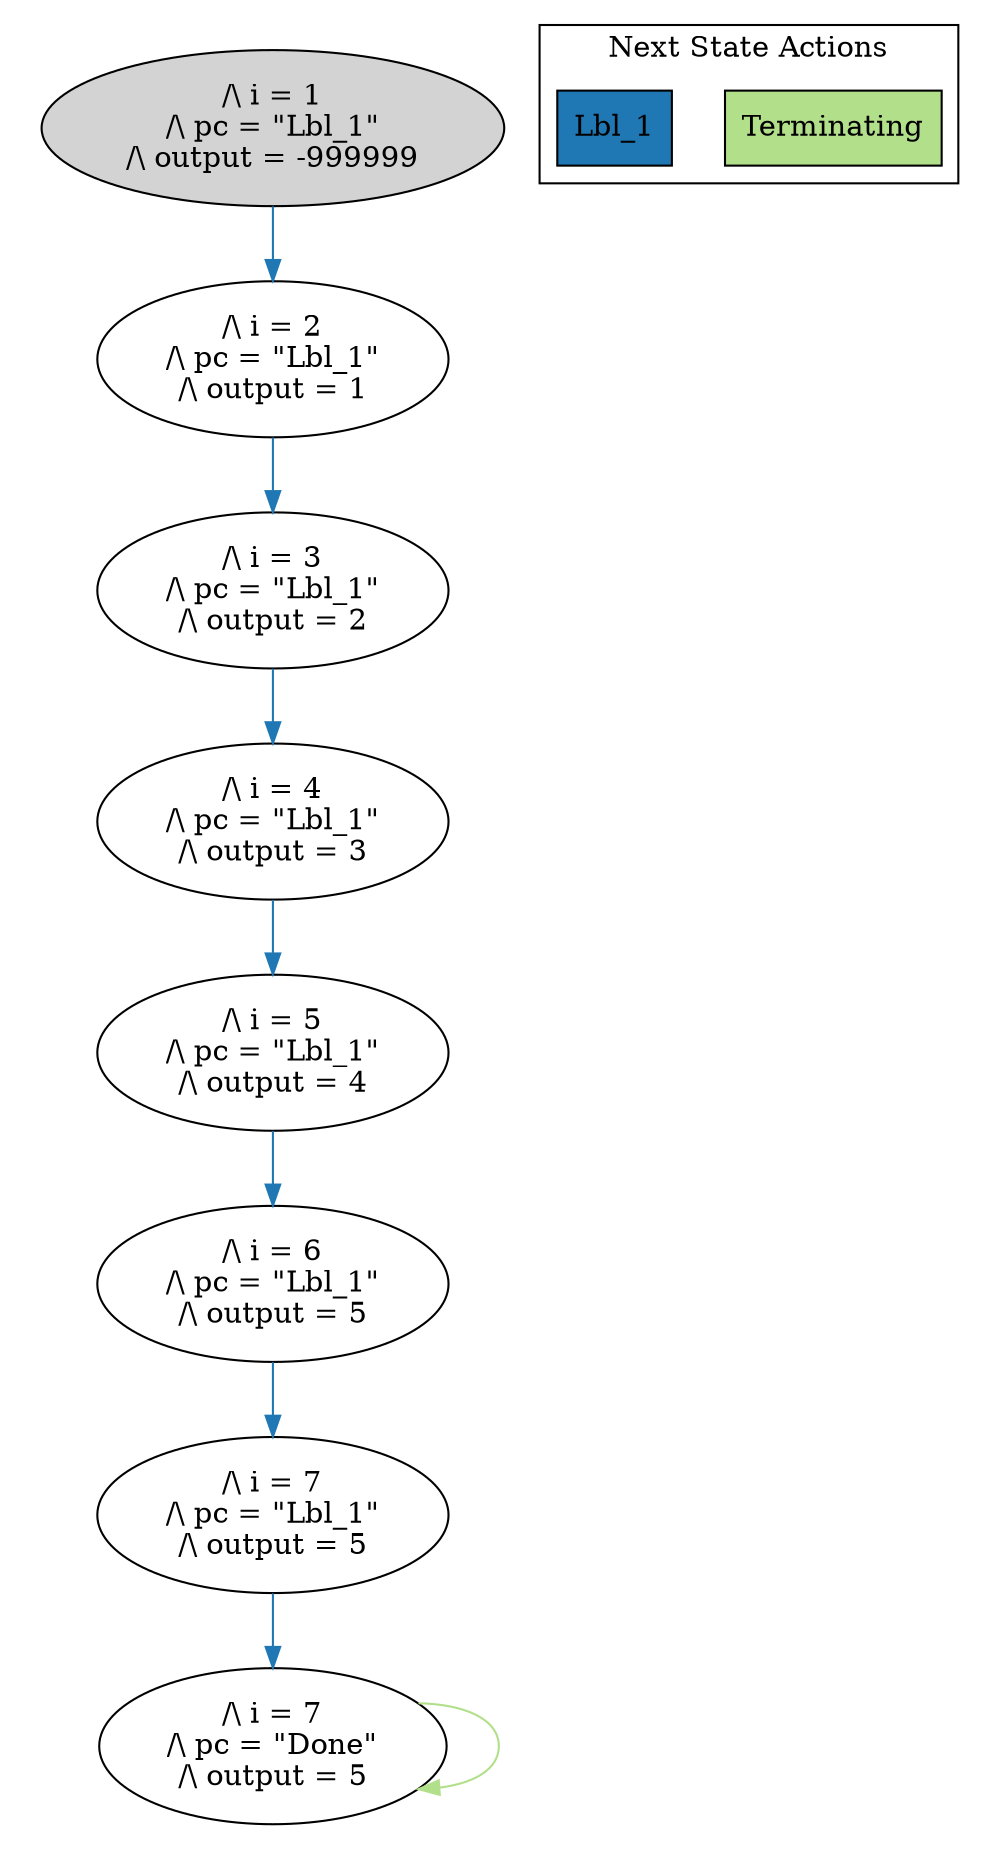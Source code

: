 strict digraph DiskGraph {
edge [colorscheme="paired12"]
nodesep=0.35;
subgraph cluster_graph {
color="white";
-1833146304530272830 [label="/\\ i = 1\n/\\ pc = \"Lbl_1\"\n/\\ output = -999999",style = filled]
-1833146304530272830 -> -4521631105642649569 [label="",color="2",fontcolor="2"];
-4521631105642649569 [label="/\\ i = 2\n/\\ pc = \"Lbl_1\"\n/\\ output = 1"];
-4521631105642649569 -> -2862934818252703908 [label="",color="2",fontcolor="2"];
-2862934818252703908 [label="/\\ i = 3\n/\\ pc = \"Lbl_1\"\n/\\ output = 2"];
-2862934818252703908 -> 2547491128996046384 [label="",color="2",fontcolor="2"];
2547491128996046384 [label="/\\ i = 4\n/\\ pc = \"Lbl_1\"\n/\\ output = 3"];
2547491128996046384 -> -667189171256465892 [label="",color="2",fontcolor="2"];
-667189171256465892 [label="/\\ i = 5\n/\\ pc = \"Lbl_1\"\n/\\ output = 4"];
-667189171256465892 -> 1273672787113973942 [label="",color="2",fontcolor="2"];
1273672787113973942 [label="/\\ i = 6\n/\\ pc = \"Lbl_1\"\n/\\ output = 5"];
1273672787113973942 -> -9183731792325952774 [label="",color="2",fontcolor="2"];
-9183731792325952774 [label="/\\ i = 7\n/\\ pc = \"Lbl_1\"\n/\\ output = 5"];
-9183731792325952774 -> 8219395694623574349 [label="",color="2",fontcolor="2"];
8219395694623574349 [label="/\\ i = 7\n/\\ pc = \"Done\"\n/\\ output = 5"];
8219395694623574349 -> 8219395694623574349 [label="",color="3",fontcolor="3"];
{rank = same; -1833146304530272830;}
{rank = same; -4521631105642649569;}
{rank = same; -2862934818252703908;}
{rank = same; 2547491128996046384;}
{rank = same; -667189171256465892;}
{rank = same; 1273672787113973942;}
{rank = same; -9183731792325952774;}
{rank = same; 8219395694623574349;}
}
subgraph cluster_legend {graph[style=bold];label = "Next State Actions" style="solid"
node [ labeljust="l",colorscheme="paired12",style=filled,shape=record ]
Terminating [label="Terminating",fillcolor=3]
Lbl_1 [label="Lbl_1",fillcolor=2]
}}